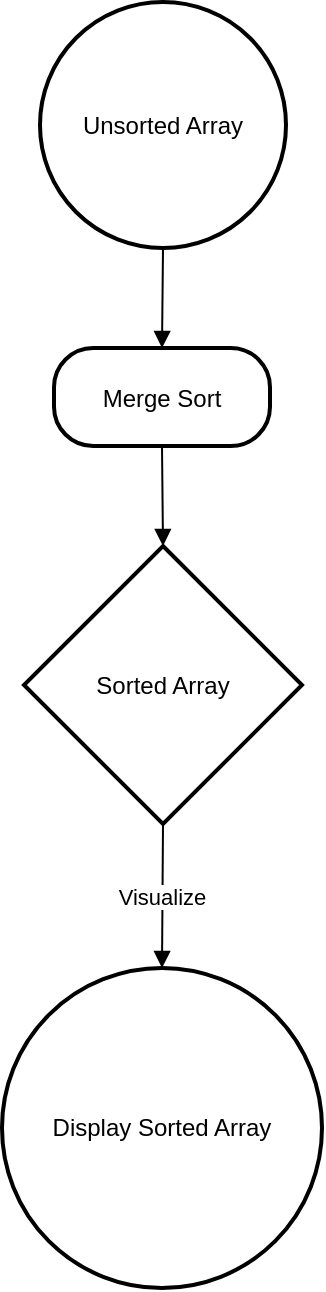 <mxfile version="24.8.2">
  <diagram name="Page-1" id="-VH8wRNPgt3ceEnw6cS2">
    <mxGraphModel>
      <root>
        <mxCell id="0" />
        <mxCell id="1" parent="0" />
        <mxCell id="2" value="Unsorted Array" style="ellipse;aspect=fixed;strokeWidth=2;whiteSpace=wrap;" vertex="1" parent="1">
          <mxGeometry x="27" y="8" width="123" height="123" as="geometry" />
        </mxCell>
        <mxCell id="3" value="Merge Sort" style="rounded=1;arcSize=40;strokeWidth=2" vertex="1" parent="1">
          <mxGeometry x="34" y="181" width="108" height="49" as="geometry" />
        </mxCell>
        <mxCell id="4" value="Sorted Array" style="rhombus;strokeWidth=2;whiteSpace=wrap;" vertex="1" parent="1">
          <mxGeometry x="19" y="280" width="139" height="139" as="geometry" />
        </mxCell>
        <mxCell id="5" value="Display Sorted Array" style="ellipse;aspect=fixed;strokeWidth=2;whiteSpace=wrap;" vertex="1" parent="1">
          <mxGeometry x="8" y="491" width="160" height="160" as="geometry" />
        </mxCell>
        <mxCell id="6" value="" style="curved=1;startArrow=none;endArrow=block;exitX=0.5;exitY=1;entryX=0.5;entryY=-0.01;" edge="1" parent="1" source="2" target="3">
          <mxGeometry relative="1" as="geometry">
            <Array as="points" />
          </mxGeometry>
        </mxCell>
        <mxCell id="7" value="" style="curved=1;startArrow=none;endArrow=block;exitX=0.5;exitY=0.99;entryX=0.5;entryY=0;" edge="1" parent="1" source="3" target="4">
          <mxGeometry relative="1" as="geometry">
            <Array as="points" />
          </mxGeometry>
        </mxCell>
        <mxCell id="8" value="Visualize" style="curved=1;startArrow=none;endArrow=block;exitX=0.5;exitY=1;entryX=0.5;entryY=0;" edge="1" parent="1" source="4" target="5">
          <mxGeometry relative="1" as="geometry">
            <Array as="points" />
          </mxGeometry>
        </mxCell>
      </root>
    </mxGraphModel>
  </diagram>
</mxfile>
